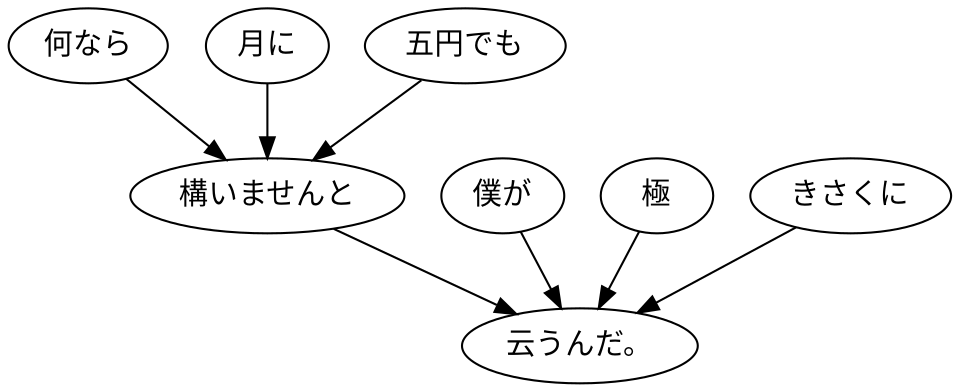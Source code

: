 digraph graph8688 {
	node0 [label="何なら"];
	node1 [label="月に"];
	node2 [label="五円でも"];
	node3 [label="構いませんと"];
	node4 [label="僕が"];
	node5 [label="極"];
	node6 [label="きさくに"];
	node7 [label="云うんだ。"];
	node0 -> node3;
	node1 -> node3;
	node2 -> node3;
	node3 -> node7;
	node4 -> node7;
	node5 -> node7;
	node6 -> node7;
}
